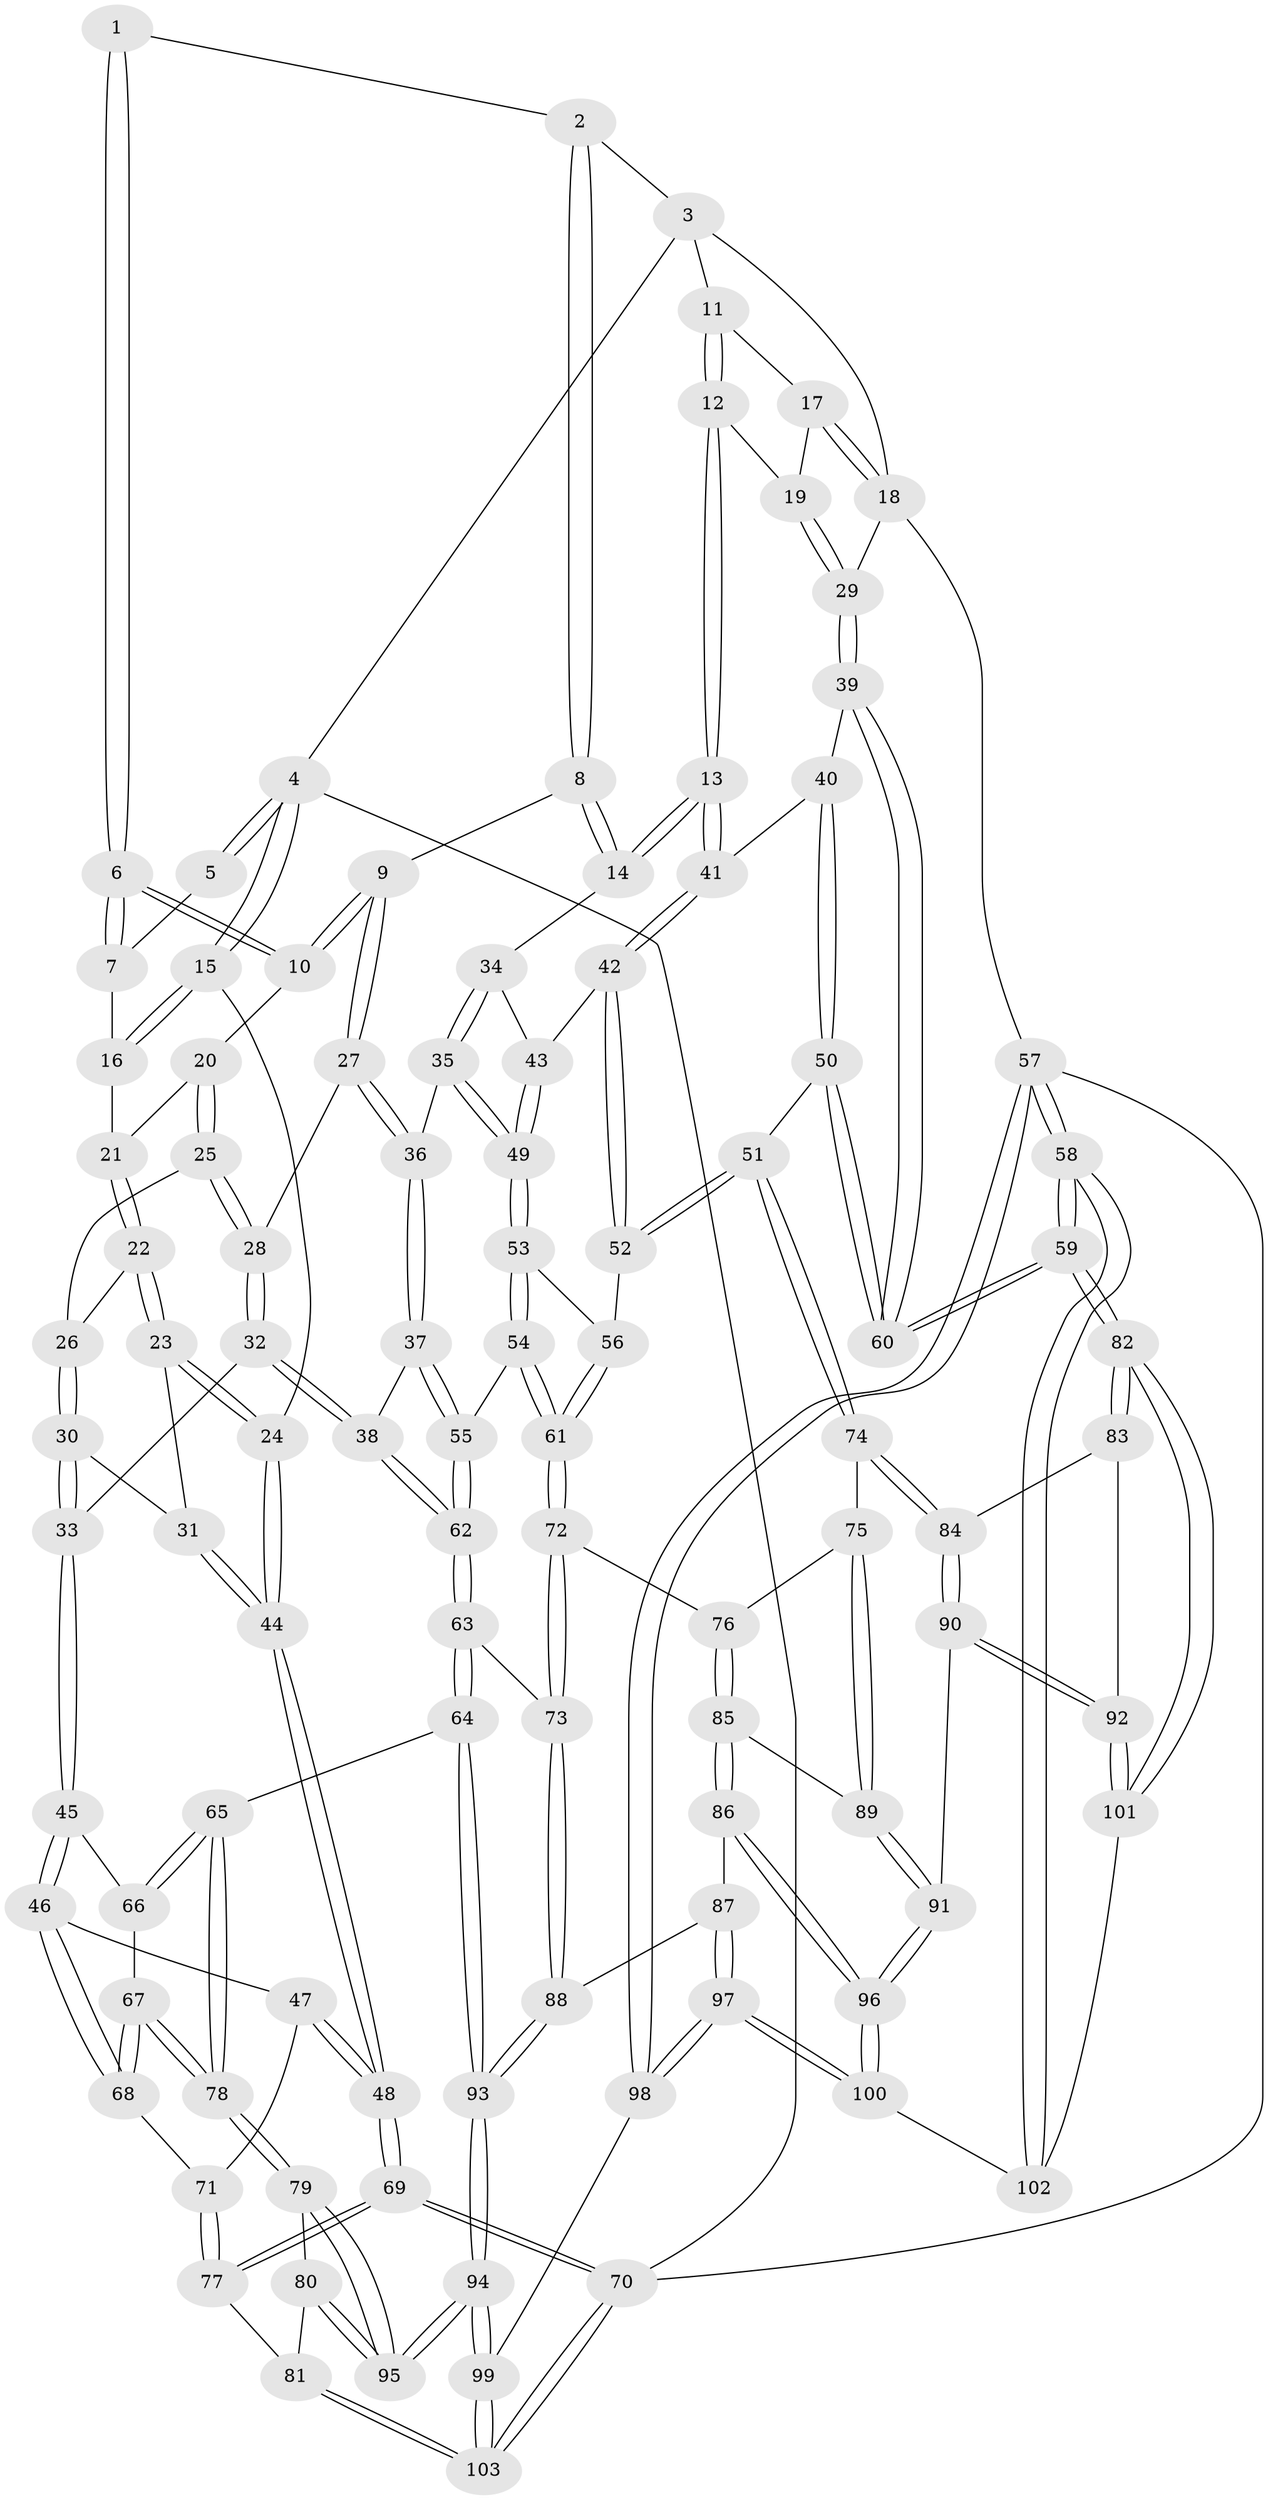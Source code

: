// Generated by graph-tools (version 1.1) at 2025/03/03/09/25 03:03:25]
// undirected, 103 vertices, 254 edges
graph export_dot {
graph [start="1"]
  node [color=gray90,style=filled];
  1 [pos="+0.2900533701719809+0"];
  2 [pos="+0.643598406680927+0"];
  3 [pos="+0.712947645319462+0"];
  4 [pos="+0+0"];
  5 [pos="+0.14881147663308356+0"];
  6 [pos="+0.28163661617296387+0.0616174393202534"];
  7 [pos="+0.06818059302077273+0.10579517158171736"];
  8 [pos="+0.5624018125716295+0.19479439249405017"];
  9 [pos="+0.4662632598075846+0.23157661432214172"];
  10 [pos="+0.2819306937371696+0.06381411919220617"];
  11 [pos="+0.8130073031705792+0.04045806369527248"];
  12 [pos="+0.7490989826673932+0.28256135235894425"];
  13 [pos="+0.720112327311477+0.3061715900335558"];
  14 [pos="+0.6825010967173135+0.29033199795689957"];
  15 [pos="+0+0.03607044384554989"];
  16 [pos="+0.0568217690655423+0.12090169788824368"];
  17 [pos="+0.8325737689206675+0.05684100677389115"];
  18 [pos="+1+0.2062552556208912"];
  19 [pos="+0.9191906587338835+0.24230810398631347"];
  20 [pos="+0.2396745368041904+0.13934776831144194"];
  21 [pos="+0.07101449236739567+0.14737248934503747"];
  22 [pos="+0.08350402246363192+0.24715521549043665"];
  23 [pos="+0.056354242554647854+0.2620906553783918"];
  24 [pos="+0+0.34732255915128507"];
  25 [pos="+0.2085516555805211+0.24404412682976914"];
  26 [pos="+0.14186859662603438+0.25863875937932485"];
  27 [pos="+0.46149408606192055+0.23963835683245407"];
  28 [pos="+0.2505460839055159+0.2917723438930439"];
  29 [pos="+1+0.2983548917983659"];
  30 [pos="+0.1325451985524024+0.4080563241577285"];
  31 [pos="+0.0978371613848152+0.40003005257525404"];
  32 [pos="+0.27003268455305807+0.4679136520125801"];
  33 [pos="+0.21389555014091138+0.4799588752798571"];
  34 [pos="+0.6031767822474667+0.3666748436048135"];
  35 [pos="+0.5132454703784571+0.44452339102806027"];
  36 [pos="+0.4328419153637612+0.40741934729137297"];
  37 [pos="+0.4032896394082346+0.42747059821147554"];
  38 [pos="+0.2779883160584687+0.4707594054746911"];
  39 [pos="+1+0.2994925208017169"];
  40 [pos="+0.8769605458693487+0.4267386898796312"];
  41 [pos="+0.7294668337911895+0.3366670650122694"];
  42 [pos="+0.7016504137042796+0.44579109253847"];
  43 [pos="+0.6033034044027711+0.4602305796313828"];
  44 [pos="+0+0.4350685335056794"];
  45 [pos="+0.16120018921514692+0.5305053021857704"];
  46 [pos="+0.10173574382677612+0.5584423700122102"];
  47 [pos="+0.059125352988396045+0.556473793375095"];
  48 [pos="+0+0.5032863089478559"];
  49 [pos="+0.5382782692094222+0.47455945083988943"];
  50 [pos="+0.8499032099362281+0.6083986449112421"];
  51 [pos="+0.7607434415125723+0.625932984404682"];
  52 [pos="+0.7209945728713465+0.5689149801816685"];
  53 [pos="+0.5487658913090088+0.5276943537263505"];
  54 [pos="+0.5027767295366005+0.6061911445455754"];
  55 [pos="+0.47136832128254574+0.6093548344461476"];
  56 [pos="+0.6376492287555102+0.5563034895077618"];
  57 [pos="+1+1"];
  58 [pos="+1+1"];
  59 [pos="+1+1"];
  60 [pos="+1+0.7029494674631827"];
  61 [pos="+0.5449385554913591+0.6475495406860844"];
  62 [pos="+0.35753821596854013+0.6697664131766722"];
  63 [pos="+0.34662545584785587+0.7102402340272985"];
  64 [pos="+0.3217387076719778+0.7366780449751545"];
  65 [pos="+0.3131627394646015+0.7388035180820319"];
  66 [pos="+0.18258147912765718+0.5909894667813647"];
  67 [pos="+0.18821560744223464+0.7445305068886956"];
  68 [pos="+0.11491832992514409+0.6619424566308245"];
  69 [pos="+0+0.8062798467202104"];
  70 [pos="+0+1"];
  71 [pos="+0.044216561561338345+0.702646466548211"];
  72 [pos="+0.5778565479904152+0.690758574113357"];
  73 [pos="+0.4819649979839584+0.7606038409944617"];
  74 [pos="+0.7484252348891525+0.6466636527358746"];
  75 [pos="+0.7026105558396168+0.675279973109461"];
  76 [pos="+0.6033026790071228+0.6983170026092907"];
  77 [pos="+0+0.8153787785997335"];
  78 [pos="+0.20761049368300621+0.7790545647692148"];
  79 [pos="+0.19170546197277574+0.7977578029963854"];
  80 [pos="+0.0926257679519748+0.8512138388074365"];
  81 [pos="+0.08671338708648987+0.8534329786730406"];
  82 [pos="+0.9023892290793221+0.9062696064179065"];
  83 [pos="+0.7868259863182052+0.7465579701701838"];
  84 [pos="+0.7521201393628264+0.6591095062220306"];
  85 [pos="+0.5924368635595576+0.8237400201860756"];
  86 [pos="+0.5853095722243932+0.831524734747732"];
  87 [pos="+0.5733686205286705+0.8386724594289429"];
  88 [pos="+0.5084013054267225+0.8243043133943425"];
  89 [pos="+0.6749802348418489+0.819604265589583"];
  90 [pos="+0.7237014555895179+0.8598722213902186"];
  91 [pos="+0.7081193687675338+0.8583016791450179"];
  92 [pos="+0.735462838381827+0.8635287952596633"];
  93 [pos="+0.40941122272968034+0.9441725478502868"];
  94 [pos="+0.40317479376593285+1"];
  95 [pos="+0.35790682408233837+1"];
  96 [pos="+0.6641974449957309+0.9032569044853075"];
  97 [pos="+0.5709573188722561+1"];
  98 [pos="+0.531815986681267+1"];
  99 [pos="+0.41034611805211735+1"];
  100 [pos="+0.6140746277192493+1"];
  101 [pos="+0.7872171882389726+0.8965252859691183"];
  102 [pos="+0.7269687044745131+0.9560281129793597"];
  103 [pos="+0.1511853665679673+1"];
  1 -- 2;
  1 -- 6;
  1 -- 6;
  2 -- 3;
  2 -- 8;
  2 -- 8;
  3 -- 4;
  3 -- 11;
  3 -- 18;
  4 -- 5;
  4 -- 5;
  4 -- 15;
  4 -- 15;
  4 -- 70;
  5 -- 7;
  6 -- 7;
  6 -- 7;
  6 -- 10;
  6 -- 10;
  7 -- 16;
  8 -- 9;
  8 -- 14;
  8 -- 14;
  9 -- 10;
  9 -- 10;
  9 -- 27;
  9 -- 27;
  10 -- 20;
  11 -- 12;
  11 -- 12;
  11 -- 17;
  12 -- 13;
  12 -- 13;
  12 -- 19;
  13 -- 14;
  13 -- 14;
  13 -- 41;
  13 -- 41;
  14 -- 34;
  15 -- 16;
  15 -- 16;
  15 -- 24;
  16 -- 21;
  17 -- 18;
  17 -- 18;
  17 -- 19;
  18 -- 29;
  18 -- 57;
  19 -- 29;
  19 -- 29;
  20 -- 21;
  20 -- 25;
  20 -- 25;
  21 -- 22;
  21 -- 22;
  22 -- 23;
  22 -- 23;
  22 -- 26;
  23 -- 24;
  23 -- 24;
  23 -- 31;
  24 -- 44;
  24 -- 44;
  25 -- 26;
  25 -- 28;
  25 -- 28;
  26 -- 30;
  26 -- 30;
  27 -- 28;
  27 -- 36;
  27 -- 36;
  28 -- 32;
  28 -- 32;
  29 -- 39;
  29 -- 39;
  30 -- 31;
  30 -- 33;
  30 -- 33;
  31 -- 44;
  31 -- 44;
  32 -- 33;
  32 -- 38;
  32 -- 38;
  33 -- 45;
  33 -- 45;
  34 -- 35;
  34 -- 35;
  34 -- 43;
  35 -- 36;
  35 -- 49;
  35 -- 49;
  36 -- 37;
  36 -- 37;
  37 -- 38;
  37 -- 55;
  37 -- 55;
  38 -- 62;
  38 -- 62;
  39 -- 40;
  39 -- 60;
  39 -- 60;
  40 -- 41;
  40 -- 50;
  40 -- 50;
  41 -- 42;
  41 -- 42;
  42 -- 43;
  42 -- 52;
  42 -- 52;
  43 -- 49;
  43 -- 49;
  44 -- 48;
  44 -- 48;
  45 -- 46;
  45 -- 46;
  45 -- 66;
  46 -- 47;
  46 -- 68;
  46 -- 68;
  47 -- 48;
  47 -- 48;
  47 -- 71;
  48 -- 69;
  48 -- 69;
  49 -- 53;
  49 -- 53;
  50 -- 51;
  50 -- 60;
  50 -- 60;
  51 -- 52;
  51 -- 52;
  51 -- 74;
  51 -- 74;
  52 -- 56;
  53 -- 54;
  53 -- 54;
  53 -- 56;
  54 -- 55;
  54 -- 61;
  54 -- 61;
  55 -- 62;
  55 -- 62;
  56 -- 61;
  56 -- 61;
  57 -- 58;
  57 -- 58;
  57 -- 98;
  57 -- 98;
  57 -- 70;
  58 -- 59;
  58 -- 59;
  58 -- 102;
  58 -- 102;
  59 -- 60;
  59 -- 60;
  59 -- 82;
  59 -- 82;
  61 -- 72;
  61 -- 72;
  62 -- 63;
  62 -- 63;
  63 -- 64;
  63 -- 64;
  63 -- 73;
  64 -- 65;
  64 -- 93;
  64 -- 93;
  65 -- 66;
  65 -- 66;
  65 -- 78;
  65 -- 78;
  66 -- 67;
  67 -- 68;
  67 -- 68;
  67 -- 78;
  67 -- 78;
  68 -- 71;
  69 -- 70;
  69 -- 70;
  69 -- 77;
  69 -- 77;
  70 -- 103;
  70 -- 103;
  71 -- 77;
  71 -- 77;
  72 -- 73;
  72 -- 73;
  72 -- 76;
  73 -- 88;
  73 -- 88;
  74 -- 75;
  74 -- 84;
  74 -- 84;
  75 -- 76;
  75 -- 89;
  75 -- 89;
  76 -- 85;
  76 -- 85;
  77 -- 81;
  78 -- 79;
  78 -- 79;
  79 -- 80;
  79 -- 95;
  79 -- 95;
  80 -- 81;
  80 -- 95;
  80 -- 95;
  81 -- 103;
  81 -- 103;
  82 -- 83;
  82 -- 83;
  82 -- 101;
  82 -- 101;
  83 -- 84;
  83 -- 92;
  84 -- 90;
  84 -- 90;
  85 -- 86;
  85 -- 86;
  85 -- 89;
  86 -- 87;
  86 -- 96;
  86 -- 96;
  87 -- 88;
  87 -- 97;
  87 -- 97;
  88 -- 93;
  88 -- 93;
  89 -- 91;
  89 -- 91;
  90 -- 91;
  90 -- 92;
  90 -- 92;
  91 -- 96;
  91 -- 96;
  92 -- 101;
  92 -- 101;
  93 -- 94;
  93 -- 94;
  94 -- 95;
  94 -- 95;
  94 -- 99;
  94 -- 99;
  96 -- 100;
  96 -- 100;
  97 -- 98;
  97 -- 98;
  97 -- 100;
  97 -- 100;
  98 -- 99;
  99 -- 103;
  99 -- 103;
  100 -- 102;
  101 -- 102;
}
